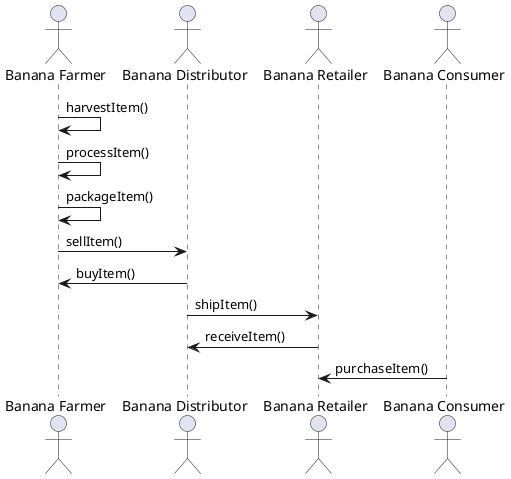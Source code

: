 @startuml
actor "Banana Farmer" as farmer
actor "Banana Distributor" as distributor
actor "Banana Retailer" as retailer
actor "Banana Consumer" as consumer

farmer -> farmer: harvestItem()
farmer -> farmer: processItem()
farmer -> farmer: packageItem()

farmer -> distributor: sellItem()

distributor -> farmer: buyItem()
distributor -> retailer: shipItem()

retailer -> distributor: receiveItem()

consumer -> retailer: purchaseItem()

@enduml